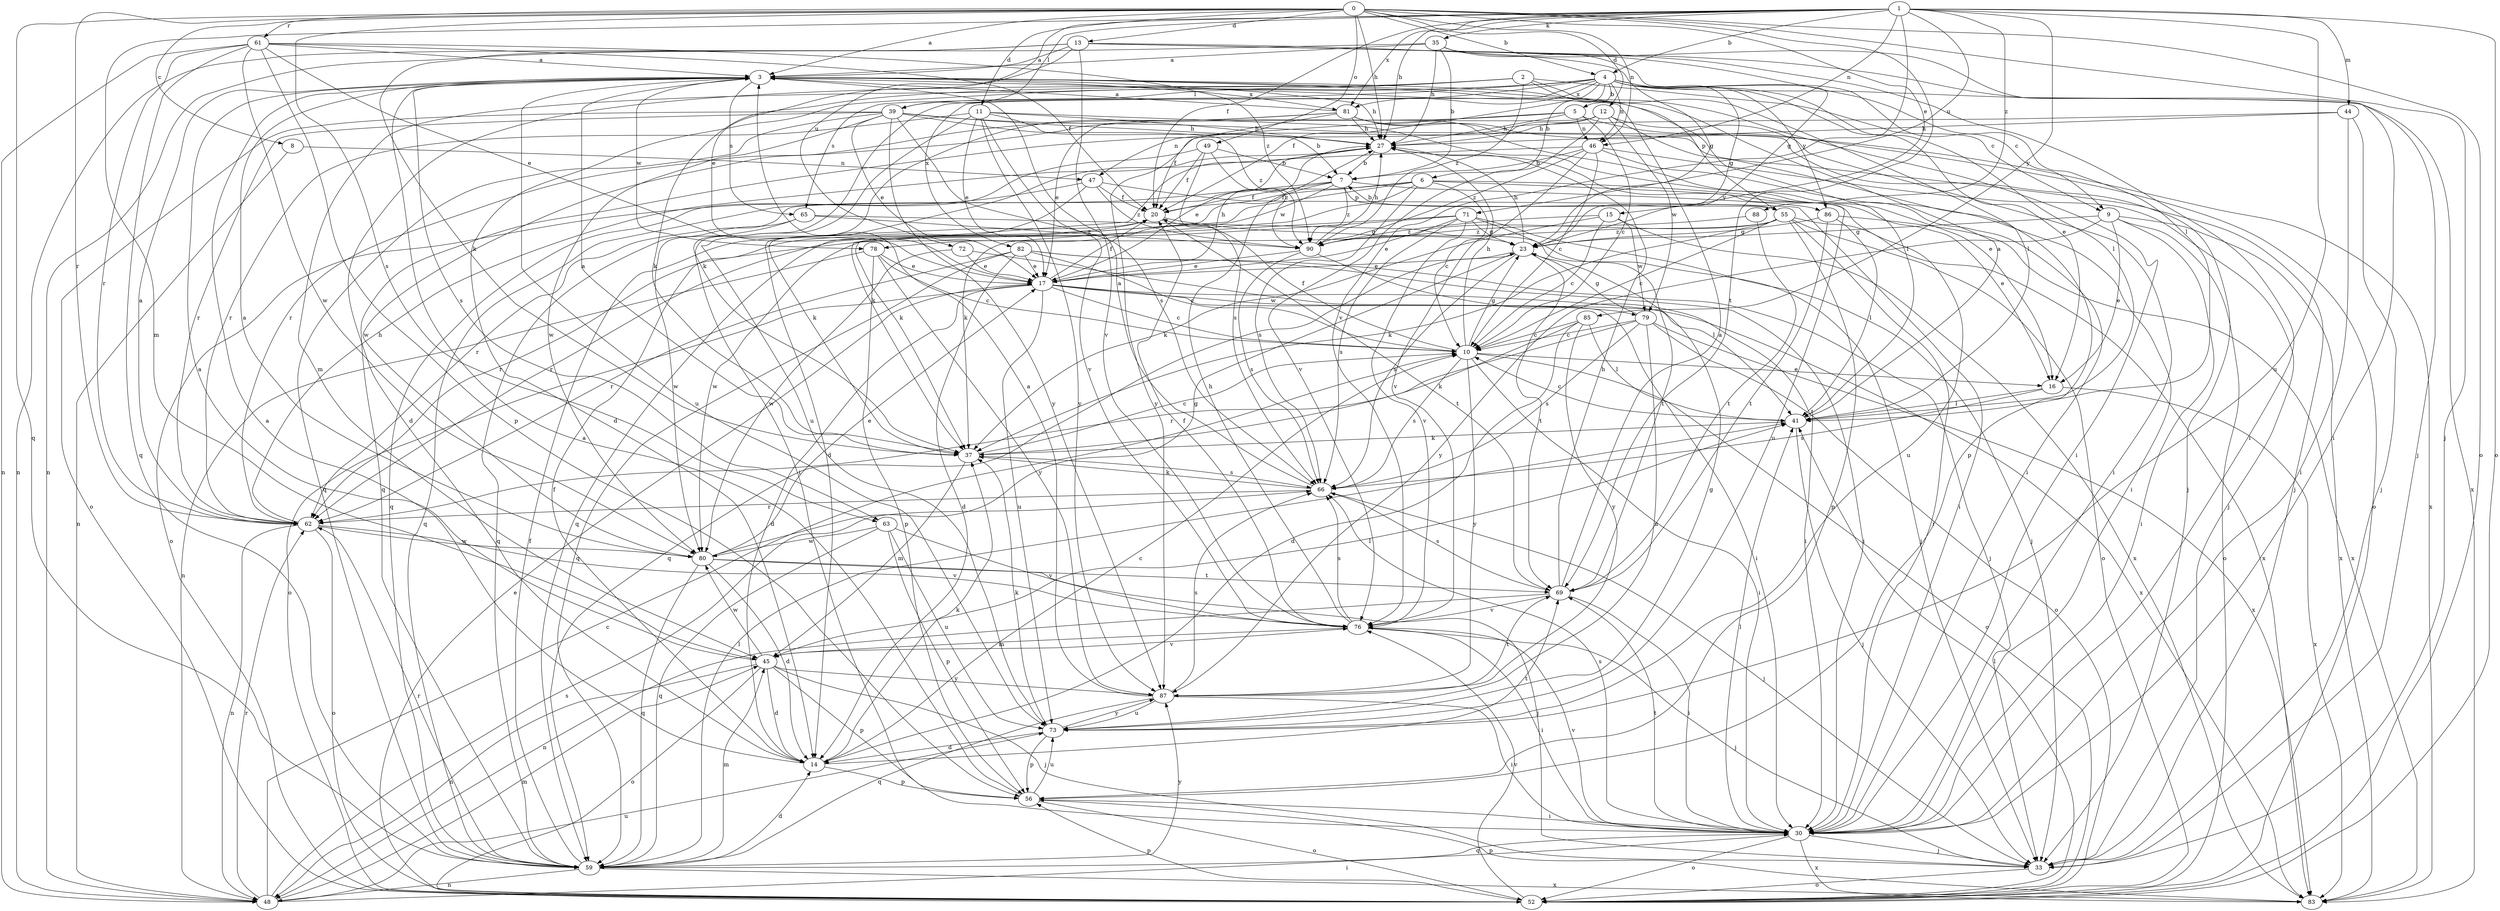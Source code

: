strict digraph  {
0;
1;
2;
3;
4;
5;
6;
7;
8;
9;
10;
11;
12;
13;
14;
15;
16;
17;
20;
23;
27;
30;
33;
35;
37;
39;
41;
44;
45;
46;
47;
48;
49;
52;
55;
56;
59;
61;
62;
63;
65;
66;
69;
71;
72;
73;
76;
78;
79;
80;
81;
82;
83;
85;
86;
87;
88;
90;
0 -> 3  [label=a];
0 -> 4  [label=b];
0 -> 8  [label=c];
0 -> 11  [label=d];
0 -> 12  [label=d];
0 -> 13  [label=d];
0 -> 15  [label=e];
0 -> 27  [label=h];
0 -> 33  [label=j];
0 -> 46  [label=n];
0 -> 49  [label=o];
0 -> 52  [label=o];
0 -> 59  [label=q];
0 -> 61  [label=r];
0 -> 62  [label=r];
0 -> 63  [label=s];
0 -> 69  [label=t];
1 -> 4  [label=b];
1 -> 20  [label=f];
1 -> 27  [label=h];
1 -> 35  [label=k];
1 -> 39  [label=l];
1 -> 44  [label=m];
1 -> 45  [label=m];
1 -> 46  [label=n];
1 -> 52  [label=o];
1 -> 71  [label=u];
1 -> 72  [label=u];
1 -> 73  [label=u];
1 -> 76  [label=v];
1 -> 81  [label=x];
1 -> 85  [label=y];
1 -> 88  [label=z];
2 -> 9  [label=c];
2 -> 14  [label=d];
2 -> 37  [label=k];
2 -> 39  [label=l];
2 -> 41  [label=l];
2 -> 55  [label=p];
2 -> 90  [label=z];
3 -> 27  [label=h];
3 -> 30  [label=i];
3 -> 41  [label=l];
3 -> 63  [label=s];
3 -> 65  [label=s];
3 -> 73  [label=u];
3 -> 78  [label=w];
3 -> 81  [label=x];
4 -> 5  [label=b];
4 -> 6  [label=b];
4 -> 9  [label=c];
4 -> 14  [label=d];
4 -> 16  [label=e];
4 -> 20  [label=f];
4 -> 23  [label=g];
4 -> 37  [label=k];
4 -> 41  [label=l];
4 -> 45  [label=m];
4 -> 46  [label=n];
4 -> 65  [label=s];
4 -> 81  [label=x];
4 -> 82  [label=x];
4 -> 83  [label=x];
4 -> 86  [label=y];
5 -> 10  [label=c];
5 -> 27  [label=h];
5 -> 46  [label=n];
5 -> 47  [label=n];
5 -> 52  [label=o];
5 -> 62  [label=r];
6 -> 10  [label=c];
6 -> 16  [label=e];
6 -> 20  [label=f];
6 -> 37  [label=k];
6 -> 59  [label=q];
6 -> 62  [label=r];
6 -> 66  [label=s];
6 -> 73  [label=u];
7 -> 20  [label=f];
7 -> 37  [label=k];
7 -> 55  [label=p];
7 -> 59  [label=q];
7 -> 78  [label=w];
7 -> 86  [label=y];
7 -> 90  [label=z];
8 -> 47  [label=n];
8 -> 48  [label=n];
9 -> 16  [label=e];
9 -> 23  [label=g];
9 -> 30  [label=i];
9 -> 52  [label=o];
9 -> 83  [label=x];
9 -> 87  [label=y];
10 -> 16  [label=e];
10 -> 20  [label=f];
10 -> 23  [label=g];
10 -> 27  [label=h];
10 -> 30  [label=i];
10 -> 52  [label=o];
10 -> 66  [label=s];
10 -> 87  [label=y];
11 -> 7  [label=b];
11 -> 16  [label=e];
11 -> 17  [label=e];
11 -> 27  [label=h];
11 -> 30  [label=i];
11 -> 62  [label=r];
11 -> 76  [label=v];
11 -> 87  [label=y];
12 -> 17  [label=e];
12 -> 27  [label=h];
12 -> 30  [label=i];
12 -> 56  [label=p];
12 -> 76  [label=v];
12 -> 79  [label=w];
12 -> 87  [label=y];
13 -> 3  [label=a];
13 -> 17  [label=e];
13 -> 23  [label=g];
13 -> 30  [label=i];
13 -> 33  [label=j];
13 -> 37  [label=k];
13 -> 41  [label=l];
13 -> 48  [label=n];
13 -> 76  [label=v];
14 -> 3  [label=a];
14 -> 10  [label=c];
14 -> 20  [label=f];
14 -> 37  [label=k];
14 -> 56  [label=p];
14 -> 69  [label=t];
15 -> 10  [label=c];
15 -> 37  [label=k];
15 -> 79  [label=w];
15 -> 83  [label=x];
15 -> 90  [label=z];
16 -> 41  [label=l];
16 -> 66  [label=s];
16 -> 83  [label=x];
17 -> 10  [label=c];
17 -> 14  [label=d];
17 -> 20  [label=f];
17 -> 27  [label=h];
17 -> 30  [label=i];
17 -> 52  [label=o];
17 -> 73  [label=u];
17 -> 79  [label=w];
17 -> 83  [label=x];
20 -> 23  [label=g];
20 -> 69  [label=t];
23 -> 17  [label=e];
23 -> 27  [label=h];
23 -> 59  [label=q];
23 -> 66  [label=s];
23 -> 69  [label=t];
27 -> 7  [label=b];
27 -> 17  [label=e];
27 -> 37  [label=k];
27 -> 73  [label=u];
30 -> 33  [label=j];
30 -> 41  [label=l];
30 -> 52  [label=o];
30 -> 59  [label=q];
30 -> 66  [label=s];
30 -> 69  [label=t];
30 -> 76  [label=v];
30 -> 83  [label=x];
33 -> 52  [label=o];
35 -> 3  [label=a];
35 -> 7  [label=b];
35 -> 23  [label=g];
35 -> 27  [label=h];
35 -> 30  [label=i];
35 -> 48  [label=n];
37 -> 3  [label=a];
37 -> 10  [label=c];
37 -> 45  [label=m];
37 -> 66  [label=s];
39 -> 17  [label=e];
39 -> 27  [label=h];
39 -> 33  [label=j];
39 -> 52  [label=o];
39 -> 59  [label=q];
39 -> 62  [label=r];
39 -> 66  [label=s];
39 -> 80  [label=w];
39 -> 87  [label=y];
39 -> 90  [label=z];
41 -> 3  [label=a];
41 -> 10  [label=c];
41 -> 33  [label=j];
41 -> 37  [label=k];
44 -> 27  [label=h];
44 -> 30  [label=i];
44 -> 33  [label=j];
44 -> 59  [label=q];
45 -> 3  [label=a];
45 -> 14  [label=d];
45 -> 33  [label=j];
45 -> 41  [label=l];
45 -> 48  [label=n];
45 -> 52  [label=o];
45 -> 56  [label=p];
45 -> 76  [label=v];
45 -> 80  [label=w];
45 -> 87  [label=y];
46 -> 7  [label=b];
46 -> 10  [label=c];
46 -> 14  [label=d];
46 -> 30  [label=i];
46 -> 33  [label=j];
46 -> 76  [label=v];
46 -> 90  [label=z];
47 -> 20  [label=f];
47 -> 30  [label=i];
47 -> 37  [label=k];
47 -> 52  [label=o];
47 -> 90  [label=z];
48 -> 10  [label=c];
48 -> 30  [label=i];
48 -> 45  [label=m];
48 -> 62  [label=r];
48 -> 66  [label=s];
48 -> 73  [label=u];
49 -> 7  [label=b];
49 -> 20  [label=f];
49 -> 59  [label=q];
49 -> 66  [label=s];
49 -> 90  [label=z];
52 -> 17  [label=e];
52 -> 41  [label=l];
52 -> 56  [label=p];
52 -> 76  [label=v];
55 -> 7  [label=b];
55 -> 10  [label=c];
55 -> 30  [label=i];
55 -> 37  [label=k];
55 -> 52  [label=o];
55 -> 56  [label=p];
55 -> 62  [label=r];
55 -> 83  [label=x];
55 -> 90  [label=z];
56 -> 3  [label=a];
56 -> 30  [label=i];
56 -> 52  [label=o];
56 -> 73  [label=u];
59 -> 14  [label=d];
59 -> 20  [label=f];
59 -> 41  [label=l];
59 -> 45  [label=m];
59 -> 48  [label=n];
59 -> 62  [label=r];
59 -> 83  [label=x];
59 -> 87  [label=y];
61 -> 3  [label=a];
61 -> 17  [label=e];
61 -> 20  [label=f];
61 -> 48  [label=n];
61 -> 56  [label=p];
61 -> 59  [label=q];
61 -> 62  [label=r];
61 -> 80  [label=w];
61 -> 90  [label=z];
62 -> 3  [label=a];
62 -> 27  [label=h];
62 -> 48  [label=n];
62 -> 52  [label=o];
62 -> 76  [label=v];
62 -> 80  [label=w];
63 -> 56  [label=p];
63 -> 59  [label=q];
63 -> 73  [label=u];
63 -> 76  [label=v];
63 -> 80  [label=w];
65 -> 33  [label=j];
65 -> 59  [label=q];
65 -> 80  [label=w];
65 -> 90  [label=z];
66 -> 3  [label=a];
66 -> 33  [label=j];
66 -> 37  [label=k];
66 -> 62  [label=r];
69 -> 3  [label=a];
69 -> 27  [label=h];
69 -> 30  [label=i];
69 -> 48  [label=n];
69 -> 66  [label=s];
69 -> 76  [label=v];
71 -> 17  [label=e];
71 -> 23  [label=g];
71 -> 33  [label=j];
71 -> 62  [label=r];
71 -> 66  [label=s];
71 -> 69  [label=t];
71 -> 76  [label=v];
71 -> 80  [label=w];
72 -> 17  [label=e];
72 -> 41  [label=l];
72 -> 80  [label=w];
73 -> 14  [label=d];
73 -> 23  [label=g];
73 -> 37  [label=k];
73 -> 56  [label=p];
73 -> 87  [label=y];
76 -> 20  [label=f];
76 -> 27  [label=h];
76 -> 30  [label=i];
76 -> 33  [label=j];
76 -> 45  [label=m];
76 -> 66  [label=s];
78 -> 10  [label=c];
78 -> 17  [label=e];
78 -> 48  [label=n];
78 -> 56  [label=p];
78 -> 87  [label=y];
79 -> 10  [label=c];
79 -> 23  [label=g];
79 -> 52  [label=o];
79 -> 62  [label=r];
79 -> 66  [label=s];
79 -> 73  [label=u];
79 -> 83  [label=x];
80 -> 3  [label=a];
80 -> 14  [label=d];
80 -> 17  [label=e];
80 -> 23  [label=g];
80 -> 33  [label=j];
80 -> 59  [label=q];
80 -> 69  [label=t];
81 -> 3  [label=a];
81 -> 20  [label=f];
81 -> 27  [label=h];
81 -> 30  [label=i];
81 -> 33  [label=j];
81 -> 73  [label=u];
81 -> 80  [label=w];
81 -> 83  [label=x];
82 -> 10  [label=c];
82 -> 14  [label=d];
82 -> 17  [label=e];
82 -> 30  [label=i];
82 -> 33  [label=j];
82 -> 59  [label=q];
82 -> 62  [label=r];
83 -> 56  [label=p];
85 -> 10  [label=c];
85 -> 14  [label=d];
85 -> 37  [label=k];
85 -> 41  [label=l];
85 -> 87  [label=y];
86 -> 23  [label=g];
86 -> 41  [label=l];
86 -> 69  [label=t];
86 -> 83  [label=x];
87 -> 3  [label=a];
87 -> 30  [label=i];
87 -> 59  [label=q];
87 -> 66  [label=s];
87 -> 69  [label=t];
87 -> 73  [label=u];
88 -> 69  [label=t];
88 -> 90  [label=z];
90 -> 17  [label=e];
90 -> 27  [label=h];
90 -> 30  [label=i];
90 -> 66  [label=s];
}
